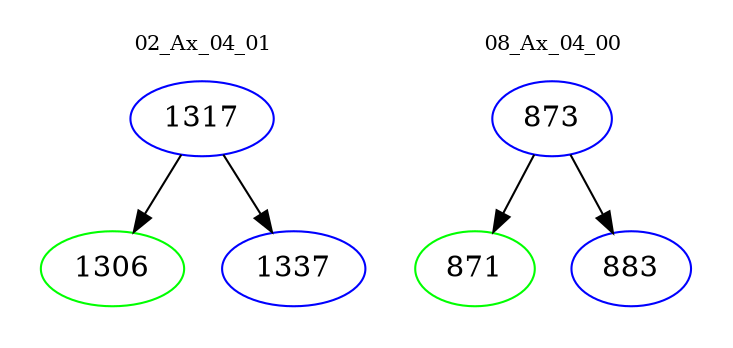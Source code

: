 digraph{
subgraph cluster_0 {
color = white
label = "02_Ax_04_01";
fontsize=10;
T0_1317 [label="1317", color="blue"]
T0_1317 -> T0_1306 [color="black"]
T0_1306 [label="1306", color="green"]
T0_1317 -> T0_1337 [color="black"]
T0_1337 [label="1337", color="blue"]
}
subgraph cluster_1 {
color = white
label = "08_Ax_04_00";
fontsize=10;
T1_873 [label="873", color="blue"]
T1_873 -> T1_871 [color="black"]
T1_871 [label="871", color="green"]
T1_873 -> T1_883 [color="black"]
T1_883 [label="883", color="blue"]
}
}
